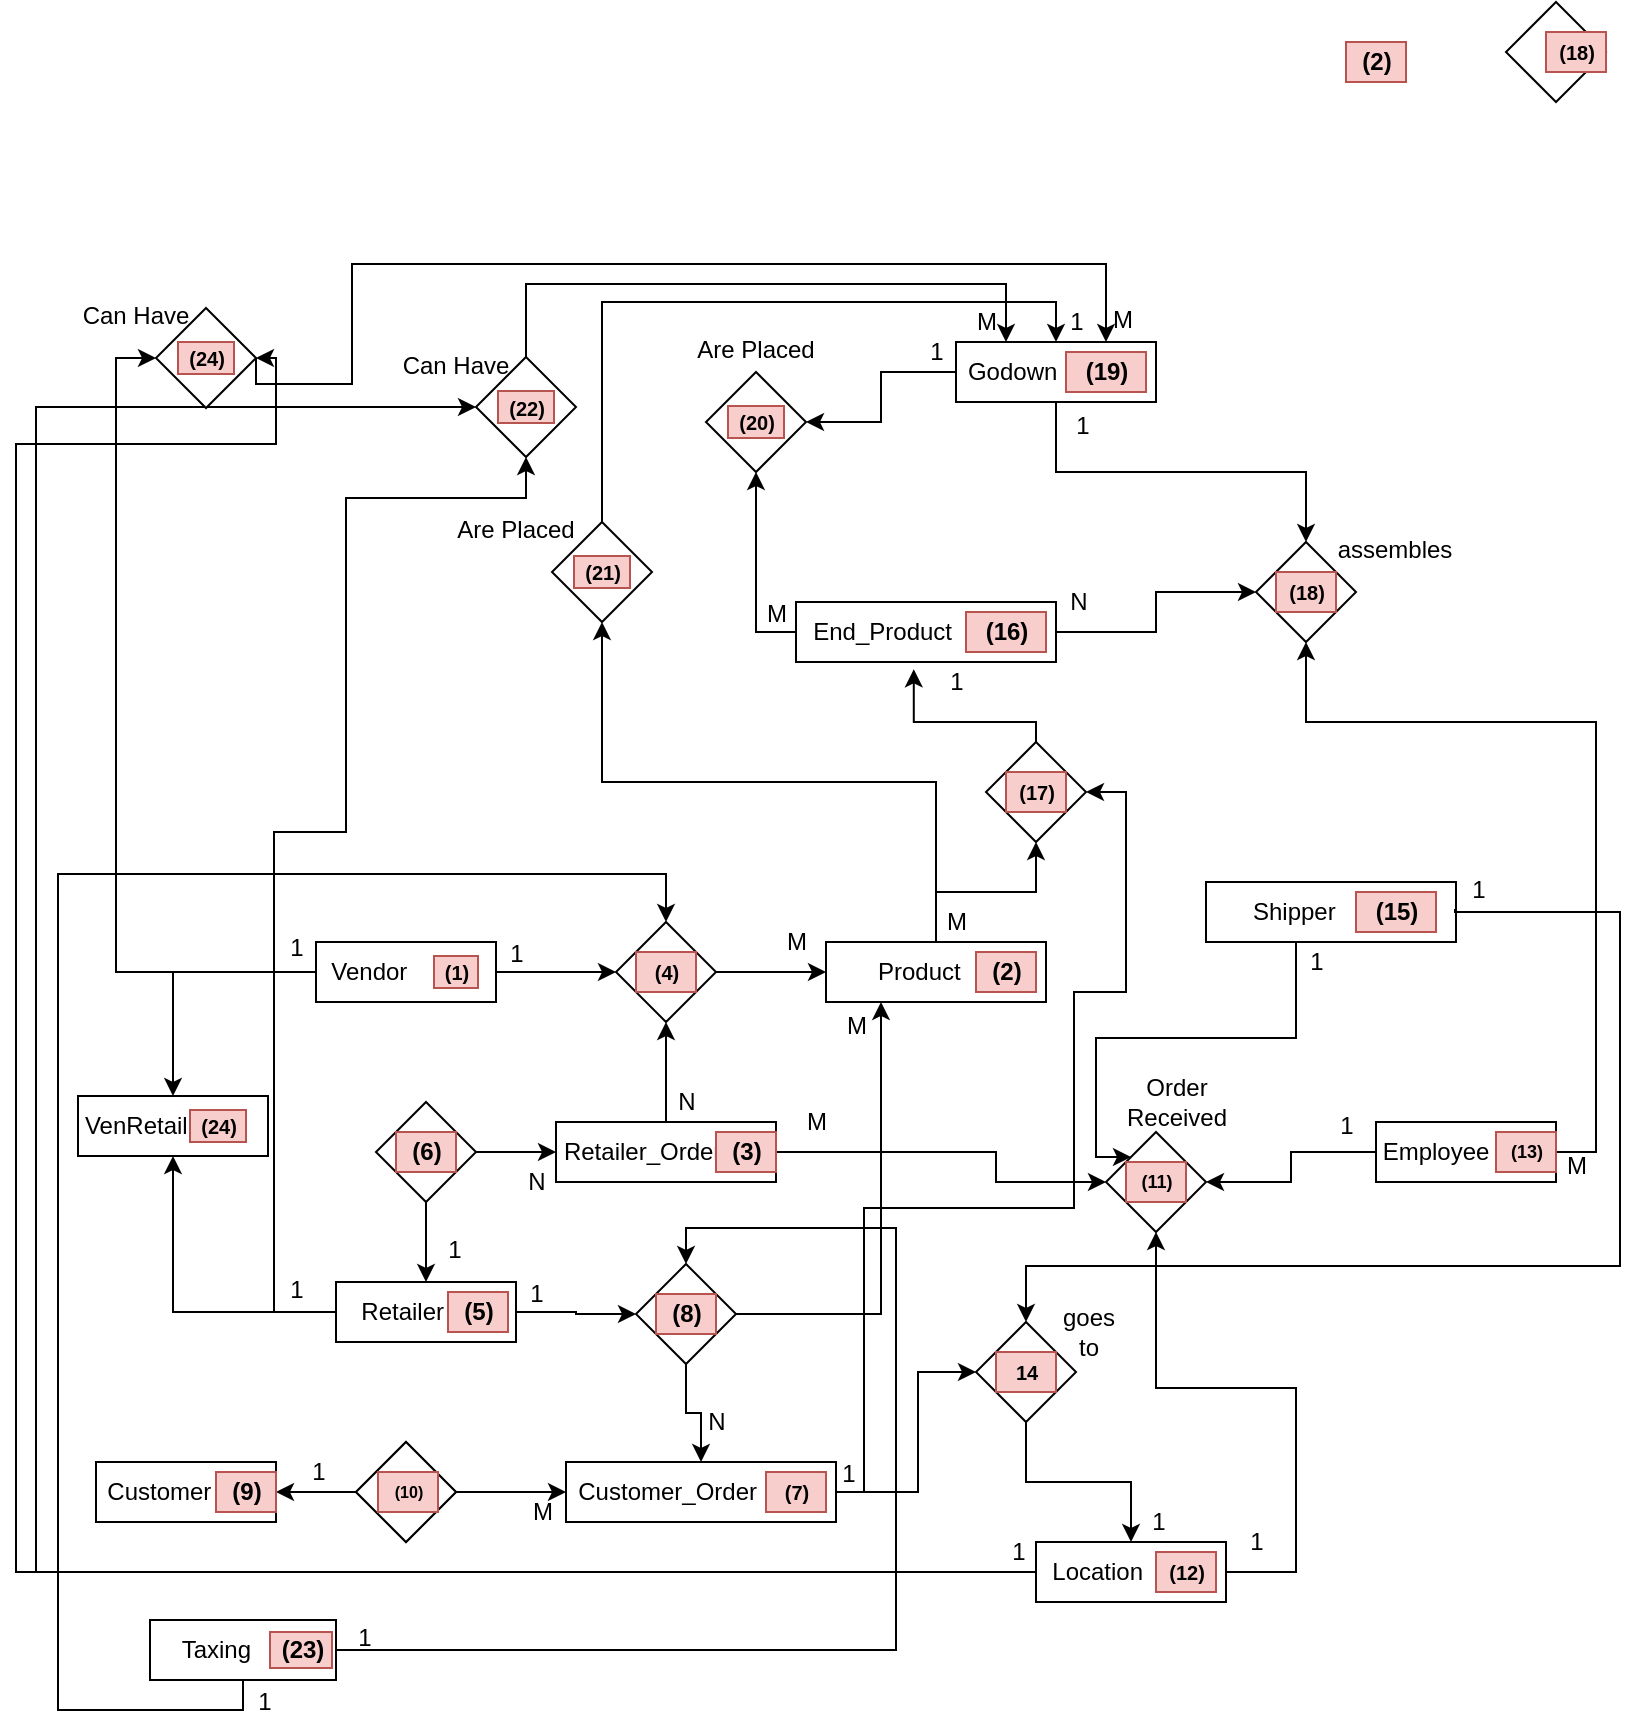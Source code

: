 <mxfile version="13.9.9" type="device"><diagram id="hL8yHLro9Yw33QZ_iVor" name="Page-1"><mxGraphModel dx="1583" dy="1829" grid="0" gridSize="10" guides="1" tooltips="1" connect="1" arrows="1" fold="1" page="1" pageScale="1" pageWidth="850" pageHeight="1100" math="0" shadow="0"><root><mxCell id="0"/><mxCell id="1" parent="0"/><mxCell id="rryv7ENOLKfnnyLYls4F-23" style="edgeStyle=orthogonalEdgeStyle;rounded=0;orthogonalLoop=1;jettySize=auto;html=1;entryX=0;entryY=0.5;entryDx=0;entryDy=0;" parent="1" source="rryv7ENOLKfnnyLYls4F-95" target="rryv7ENOLKfnnyLYls4F-101" edge="1"><mxGeometry relative="1" as="geometry"/></mxCell><mxCell id="rryv7ENOLKfnnyLYls4F-24" style="edgeStyle=orthogonalEdgeStyle;rounded=0;orthogonalLoop=1;jettySize=auto;html=1;entryX=0.5;entryY=1;entryDx=0;entryDy=0;" parent="1" source="rryv7ENOLKfnnyLYls4F-110" target="rryv7ENOLKfnnyLYls4F-118" edge="1"><mxGeometry relative="1" as="geometry"><Array as="points"><mxPoint x="650" y="245"/><mxPoint x="650" y="153"/><mxPoint x="580" y="153"/></Array></mxGeometry></mxCell><mxCell id="rryv7ENOLKfnnyLYls4F-26" style="edgeStyle=orthogonalEdgeStyle;rounded=0;orthogonalLoop=1;jettySize=auto;html=1;entryX=0.25;entryY=1;entryDx=0;entryDy=0;" parent="1" source="rryv7ENOLKfnnyLYls4F-101" target="rryv7ENOLKfnnyLYls4F-86" edge="1"><mxGeometry relative="1" as="geometry"><mxPoint x="425" y="115" as="targetPoint"/></mxGeometry></mxCell><mxCell id="rryv7ENOLKfnnyLYls4F-27" style="edgeStyle=orthogonalEdgeStyle;rounded=0;orthogonalLoop=1;jettySize=auto;html=1;" parent="1" source="rryv7ENOLKfnnyLYls4F-101" target="rryv7ENOLKfnnyLYls4F-98" edge="1"><mxGeometry relative="1" as="geometry"/></mxCell><mxCell id="rryv7ENOLKfnnyLYls4F-28" value="1" style="text;html=1;align=center;verticalAlign=middle;resizable=0;points=[];autosize=1;" parent="1" vertex="1"><mxGeometry x="260" y="96" width="20" height="20" as="geometry"/></mxCell><mxCell id="rryv7ENOLKfnnyLYls4F-29" value="M" style="text;html=1;align=center;verticalAlign=middle;resizable=0;points=[];autosize=1;" parent="1" vertex="1"><mxGeometry x="415" y="-38" width="30" height="20" as="geometry"/></mxCell><mxCell id="rryv7ENOLKfnnyLYls4F-30" value="N" style="text;html=1;align=center;verticalAlign=middle;resizable=0;points=[];autosize=1;" parent="1" vertex="1"><mxGeometry x="350" y="160" width="20" height="20" as="geometry"/></mxCell><mxCell id="rryv7ENOLKfnnyLYls4F-31" value="1" style="text;html=1;align=center;verticalAlign=middle;resizable=0;points=[];autosize=1;" parent="1" vertex="1"><mxGeometry x="152" y="186" width="17" height="18" as="geometry"/></mxCell><mxCell id="rryv7ENOLKfnnyLYls4F-33" style="edgeStyle=orthogonalEdgeStyle;rounded=0;orthogonalLoop=1;jettySize=auto;html=1;entryX=0.5;entryY=0;entryDx=0;entryDy=0;" parent="1" source="rryv7ENOLKfnnyLYls4F-113" target="rryv7ENOLKfnnyLYls4F-110" edge="1"><mxGeometry relative="1" as="geometry"/></mxCell><mxCell id="rryv7ENOLKfnnyLYls4F-34" value="1" style="text;html=1;align=center;verticalAlign=middle;resizable=0;points=[];autosize=1;" parent="1" vertex="1"><mxGeometry x="572" y="211" width="17" height="18" as="geometry"/></mxCell><mxCell id="rryv7ENOLKfnnyLYls4F-35" style="edgeStyle=orthogonalEdgeStyle;rounded=0;orthogonalLoop=1;jettySize=auto;html=1;entryX=1;entryY=0.5;entryDx=0;entryDy=0;" parent="1" source="rryv7ENOLKfnnyLYls4F-83" target="rryv7ENOLKfnnyLYls4F-118" edge="1"><mxGeometry relative="1" as="geometry"/></mxCell><mxCell id="rryv7ENOLKfnnyLYls4F-36" style="edgeStyle=orthogonalEdgeStyle;rounded=0;orthogonalLoop=1;jettySize=auto;html=1;" parent="1" source="rryv7ENOLKfnnyLYls4F-83" target="rryv7ENOLKfnnyLYls4F-71" edge="1"><mxGeometry relative="1" as="geometry"><Array as="points"><mxPoint x="800" y="35"/><mxPoint x="800" y="-180"/><mxPoint x="655" y="-180"/></Array></mxGeometry></mxCell><mxCell id="rryv7ENOLKfnnyLYls4F-37" style="edgeStyle=orthogonalEdgeStyle;rounded=0;orthogonalLoop=1;jettySize=auto;html=1;entryX=0;entryY=0.5;entryDx=0;entryDy=0;" parent="1" source="rryv7ENOLKfnnyLYls4F-38" target="rryv7ENOLKfnnyLYls4F-98" edge="1"><mxGeometry relative="1" as="geometry"/></mxCell><mxCell id="rryv7ENOLKfnnyLYls4F-38" value="" style="rhombus;whiteSpace=wrap;html=1;" parent="1" vertex="1"><mxGeometry x="180" y="180" width="50" height="50" as="geometry"/></mxCell><mxCell id="rryv7ENOLKfnnyLYls4F-39" value="M" style="text;html=1;align=center;verticalAlign=middle;resizable=0;points=[];autosize=1;" parent="1" vertex="1"><mxGeometry x="258" y="205" width="30" height="20" as="geometry"/></mxCell><mxCell id="rryv7ENOLKfnnyLYls4F-40" style="edgeStyle=orthogonalEdgeStyle;rounded=0;orthogonalLoop=1;jettySize=auto;html=1;entryX=0;entryY=0.5;entryDx=0;entryDy=0;" parent="1" source="rryv7ENOLKfnnyLYls4F-157" target="rryv7ENOLKfnnyLYls4F-89" edge="1"><mxGeometry relative="1" as="geometry"/></mxCell><mxCell id="rryv7ENOLKfnnyLYls4F-41" style="edgeStyle=orthogonalEdgeStyle;rounded=0;orthogonalLoop=1;jettySize=auto;html=1;entryX=0.5;entryY=1;entryDx=0;entryDy=0;" parent="1" source="rryv7ENOLKfnnyLYls4F-86" target="rryv7ENOLKfnnyLYls4F-77" edge="1"><mxGeometry relative="1" as="geometry"/></mxCell><mxCell id="rryv7ENOLKfnnyLYls4F-42" style="edgeStyle=orthogonalEdgeStyle;rounded=0;orthogonalLoop=1;jettySize=auto;html=1;entryX=0;entryY=0.5;entryDx=0;entryDy=0;" parent="1" source="rryv7ENOLKfnnyLYls4F-89" target="rryv7ENOLKfnnyLYls4F-86" edge="1"><mxGeometry relative="1" as="geometry"/></mxCell><mxCell id="rryv7ENOLKfnnyLYls4F-43" value="1" style="text;html=1;align=center;verticalAlign=middle;resizable=0;points=[];autosize=1;" parent="1" vertex="1"><mxGeometry x="250" y="-74" width="20" height="20" as="geometry"/></mxCell><mxCell id="rryv7ENOLKfnnyLYls4F-44" value="M" style="text;html=1;align=center;verticalAlign=middle;resizable=0;points=[];autosize=1;" parent="1" vertex="1"><mxGeometry x="385" y="-80" width="30" height="20" as="geometry"/></mxCell><mxCell id="rryv7ENOLKfnnyLYls4F-45" value="N" style="text;html=1;align=center;verticalAlign=middle;resizable=0;points=[];autosize=1;" parent="1" vertex="1"><mxGeometry x="335" width="20" height="20" as="geometry"/></mxCell><mxCell id="rryv7ENOLKfnnyLYls4F-46" style="edgeStyle=orthogonalEdgeStyle;rounded=0;orthogonalLoop=1;jettySize=auto;html=1;entryX=0.5;entryY=1;entryDx=0;entryDy=0;" parent="1" source="rryv7ENOLKfnnyLYls4F-92" target="rryv7ENOLKfnnyLYls4F-89" edge="1"><mxGeometry relative="1" as="geometry"/></mxCell><mxCell id="rryv7ENOLKfnnyLYls4F-47" style="edgeStyle=orthogonalEdgeStyle;rounded=0;orthogonalLoop=1;jettySize=auto;html=1;entryX=0;entryY=0.5;entryDx=0;entryDy=0;" parent="1" source="rryv7ENOLKfnnyLYls4F-92" target="rryv7ENOLKfnnyLYls4F-118" edge="1"><mxGeometry relative="1" as="geometry"><Array as="points"><mxPoint x="500" y="35"/><mxPoint x="500" y="50"/></Array></mxGeometry></mxCell><mxCell id="rryv7ENOLKfnnyLYls4F-48" style="edgeStyle=orthogonalEdgeStyle;rounded=0;orthogonalLoop=1;jettySize=auto;html=1;entryX=1;entryY=0.5;entryDx=0;entryDy=0;" parent="1" source="rryv7ENOLKfnnyLYls4F-107" target="rryv7ENOLKfnnyLYls4F-104" edge="1"><mxGeometry relative="1" as="geometry"/></mxCell><mxCell id="rryv7ENOLKfnnyLYls4F-49" style="edgeStyle=orthogonalEdgeStyle;rounded=0;orthogonalLoop=1;jettySize=auto;html=1;entryX=0;entryY=0.5;entryDx=0;entryDy=0;" parent="1" source="rryv7ENOLKfnnyLYls4F-51" target="rryv7ENOLKfnnyLYls4F-92" edge="1"><mxGeometry relative="1" as="geometry"/></mxCell><mxCell id="rryv7ENOLKfnnyLYls4F-50" style="edgeStyle=orthogonalEdgeStyle;rounded=0;orthogonalLoop=1;jettySize=auto;html=1;entryX=0.5;entryY=0;entryDx=0;entryDy=0;" parent="1" source="rryv7ENOLKfnnyLYls4F-51" target="rryv7ENOLKfnnyLYls4F-95" edge="1"><mxGeometry relative="1" as="geometry"/></mxCell><mxCell id="rryv7ENOLKfnnyLYls4F-51" value="" style="rhombus;whiteSpace=wrap;html=1;" parent="1" vertex="1"><mxGeometry x="190" y="10" width="50" height="50" as="geometry"/></mxCell><mxCell id="rryv7ENOLKfnnyLYls4F-52" value="1" style="text;html=1;align=center;verticalAlign=middle;resizable=0;points=[];autosize=1;" parent="1" vertex="1"><mxGeometry x="220" y="75" width="17" height="18" as="geometry"/></mxCell><mxCell id="rryv7ENOLKfnnyLYls4F-53" value="N" style="text;html=1;align=center;verticalAlign=middle;resizable=0;points=[];autosize=1;" parent="1" vertex="1"><mxGeometry x="260" y="40" width="20" height="20" as="geometry"/></mxCell><mxCell id="rryv7ENOLKfnnyLYls4F-55" value="1" style="text;html=1;align=center;verticalAlign=middle;resizable=0;points=[];autosize=1;" parent="1" vertex="1"><mxGeometry x="665" y="12" width="20" height="20" as="geometry"/></mxCell><mxCell id="rryv7ENOLKfnnyLYls4F-56" value="M" style="text;html=1;align=center;verticalAlign=middle;resizable=0;points=[];autosize=1;" parent="1" vertex="1"><mxGeometry x="395" y="10" width="30" height="20" as="geometry"/></mxCell><mxCell id="rryv7ENOLKfnnyLYls4F-57" value="1" style="text;html=1;align=center;verticalAlign=middle;resizable=0;points=[];autosize=1;" parent="1" vertex="1"><mxGeometry x="620" y="220" width="20" height="20" as="geometry"/></mxCell><mxCell id="rryv7ENOLKfnnyLYls4F-58" style="edgeStyle=orthogonalEdgeStyle;rounded=0;orthogonalLoop=1;jettySize=auto;html=1;entryX=0;entryY=0;entryDx=0;entryDy=0;" parent="1" source="rryv7ENOLKfnnyLYls4F-80" target="rryv7ENOLKfnnyLYls4F-118" edge="1"><mxGeometry relative="1" as="geometry"><mxPoint x="540" y="-10" as="targetPoint"/><Array as="points"><mxPoint x="650" y="-22"/><mxPoint x="550" y="-22"/><mxPoint x="550" y="38"/></Array></mxGeometry></mxCell><mxCell id="rryv7ENOLKfnnyLYls4F-59" value="1" style="text;html=1;align=center;verticalAlign=middle;resizable=0;points=[];autosize=1;" parent="1" vertex="1"><mxGeometry x="650" y="-70" width="20" height="20" as="geometry"/></mxCell><mxCell id="rryv7ENOLKfnnyLYls4F-60" value="(6)" style="text;html=1;align=center;verticalAlign=middle;resizable=0;points=[];autosize=1;fontStyle=1;fillColor=#f8cecc;strokeColor=#b85450;" parent="1" vertex="1"><mxGeometry x="200" y="25" width="30" height="20" as="geometry"/></mxCell><mxCell id="rryv7ENOLKfnnyLYls4F-61" style="edgeStyle=orthogonalEdgeStyle;rounded=0;orthogonalLoop=1;jettySize=auto;html=1;entryX=0;entryY=0.5;entryDx=0;entryDy=0;" parent="1" source="rryv7ENOLKfnnyLYls4F-74" target="rryv7ENOLKfnnyLYls4F-71" edge="1"><mxGeometry relative="1" as="geometry"/></mxCell><mxCell id="rryv7ENOLKfnnyLYls4F-62" value="N" style="text;html=1;align=center;verticalAlign=middle;resizable=0;points=[];autosize=1;" parent="1" vertex="1"><mxGeometry x="531" y="-249" width="19" height="18" as="geometry"/></mxCell><mxCell id="rryv7ENOLKfnnyLYls4F-63" value="M" style="text;html=1;align=center;verticalAlign=middle;resizable=0;points=[];autosize=1;" parent="1" vertex="1"><mxGeometry x="775" y="32" width="30" height="20" as="geometry"/></mxCell><mxCell id="rryv7ENOLKfnnyLYls4F-64" value="M" style="text;html=1;align=center;verticalAlign=middle;resizable=0;points=[];autosize=1;" parent="1" vertex="1"><mxGeometry x="465" y="-90" width="30" height="20" as="geometry"/></mxCell><mxCell id="rryv7ENOLKfnnyLYls4F-65" style="edgeStyle=orthogonalEdgeStyle;rounded=0;orthogonalLoop=1;jettySize=auto;html=1;entryX=0.453;entryY=1.122;entryDx=0;entryDy=0;entryPerimeter=0;" parent="1" source="rryv7ENOLKfnnyLYls4F-77" target="rryv7ENOLKfnnyLYls4F-74" edge="1"><mxGeometry relative="1" as="geometry"><Array as="points"><mxPoint x="520" y="-180"/><mxPoint x="459" y="-180"/></Array></mxGeometry></mxCell><mxCell id="rryv7ENOLKfnnyLYls4F-66" value="1" style="text;html=1;align=center;verticalAlign=middle;resizable=0;points=[];autosize=1;" parent="1" vertex="1"><mxGeometry x="470" y="-210" width="20" height="20" as="geometry"/></mxCell><mxCell id="rryv7ENOLKfnnyLYls4F-67" value="" style="group" parent="1" vertex="1" connectable="0"><mxGeometry x="480" y="-370" width="100" height="30" as="geometry"/></mxCell><mxCell id="rryv7ENOLKfnnyLYls4F-68" value="Godown&amp;nbsp; &amp;nbsp; &amp;nbsp; &amp;nbsp; &amp;nbsp; &amp;nbsp; &amp;nbsp;" style="rounded=0;whiteSpace=wrap;html=1;" parent="rryv7ENOLKfnnyLYls4F-67" vertex="1"><mxGeometry width="100" height="30" as="geometry"/></mxCell><mxCell id="rryv7ENOLKfnnyLYls4F-69" value="(19)" style="text;html=1;align=center;verticalAlign=middle;resizable=0;points=[];autosize=1;fontStyle=1;fillColor=#f8cecc;strokeColor=#b85450;" parent="rryv7ENOLKfnnyLYls4F-67" vertex="1"><mxGeometry x="55" y="5" width="40" height="20" as="geometry"/></mxCell><mxCell id="rryv7ENOLKfnnyLYls4F-70" value="" style="group" parent="1" vertex="1" connectable="0"><mxGeometry x="630" y="-270" width="50" height="50" as="geometry"/></mxCell><mxCell id="rryv7ENOLKfnnyLYls4F-71" value="" style="rhombus;whiteSpace=wrap;html=1;" parent="rryv7ENOLKfnnyLYls4F-70" vertex="1"><mxGeometry width="50" height="50" as="geometry"/></mxCell><mxCell id="rryv7ENOLKfnnyLYls4F-72" value="(18)" style="text;html=1;align=center;verticalAlign=middle;resizable=0;points=[];autosize=1;fontStyle=1;fillColor=#f8cecc;strokeColor=#b85450;fontSize=10;" parent="rryv7ENOLKfnnyLYls4F-70" vertex="1"><mxGeometry x="10" y="15" width="30" height="20" as="geometry"/></mxCell><mxCell id="rryv7ENOLKfnnyLYls4F-73" value="" style="group" parent="1" vertex="1" connectable="0"><mxGeometry x="400" y="-240" width="130" height="30" as="geometry"/></mxCell><mxCell id="rryv7ENOLKfnnyLYls4F-74" value="End_Product&amp;nbsp; &amp;nbsp; &amp;nbsp; &amp;nbsp; &amp;nbsp; &amp;nbsp; &amp;nbsp;" style="rounded=0;whiteSpace=wrap;html=1;" parent="rryv7ENOLKfnnyLYls4F-73" vertex="1"><mxGeometry width="130" height="30" as="geometry"/></mxCell><mxCell id="rryv7ENOLKfnnyLYls4F-75" value="(16)" style="text;html=1;align=center;verticalAlign=middle;resizable=0;points=[];autosize=1;fontStyle=1;fillColor=#f8cecc;strokeColor=#b85450;" parent="rryv7ENOLKfnnyLYls4F-73" vertex="1"><mxGeometry x="85" y="5" width="40" height="20" as="geometry"/></mxCell><mxCell id="rryv7ENOLKfnnyLYls4F-76" value="" style="group" parent="1" vertex="1" connectable="0"><mxGeometry x="495" y="-170" width="50" height="50" as="geometry"/></mxCell><mxCell id="rryv7ENOLKfnnyLYls4F-77" value="" style="rhombus;whiteSpace=wrap;html=1;" parent="rryv7ENOLKfnnyLYls4F-76" vertex="1"><mxGeometry width="50" height="50" as="geometry"/></mxCell><mxCell id="rryv7ENOLKfnnyLYls4F-78" value="(17)" style="text;html=1;align=center;verticalAlign=middle;resizable=0;points=[];autosize=1;fontStyle=1;fillColor=#f8cecc;strokeColor=#b85450;fontSize=10;" parent="rryv7ENOLKfnnyLYls4F-76" vertex="1"><mxGeometry x="10" y="15" width="30" height="20" as="geometry"/></mxCell><mxCell id="rryv7ENOLKfnnyLYls4F-79" value="" style="group" parent="1" vertex="1" connectable="0"><mxGeometry x="605" y="-100" width="125" height="30" as="geometry"/></mxCell><mxCell id="rryv7ENOLKfnnyLYls4F-80" value="Shipper&amp;nbsp; &amp;nbsp; &amp;nbsp; &amp;nbsp; &amp;nbsp; &amp;nbsp;" style="rounded=0;whiteSpace=wrap;html=1;" parent="rryv7ENOLKfnnyLYls4F-79" vertex="1"><mxGeometry width="125" height="30" as="geometry"/></mxCell><mxCell id="rryv7ENOLKfnnyLYls4F-81" value="(15)" style="text;html=1;align=center;verticalAlign=middle;resizable=0;points=[];autosize=1;fontStyle=1;fillColor=#f8cecc;strokeColor=#b85450;" parent="rryv7ENOLKfnnyLYls4F-79" vertex="1"><mxGeometry x="75" y="5" width="40" height="20" as="geometry"/></mxCell><mxCell id="rryv7ENOLKfnnyLYls4F-82" value="" style="group" parent="1" vertex="1" connectable="0"><mxGeometry x="690" y="20" width="90" height="30" as="geometry"/></mxCell><mxCell id="rryv7ENOLKfnnyLYls4F-83" value="Employee&amp;nbsp; &amp;nbsp; &amp;nbsp; &amp;nbsp; &amp;nbsp;" style="rounded=0;whiteSpace=wrap;html=1;" parent="rryv7ENOLKfnnyLYls4F-82" vertex="1"><mxGeometry width="90" height="30" as="geometry"/></mxCell><mxCell id="rryv7ENOLKfnnyLYls4F-84" value="(13)" style="text;html=1;align=center;verticalAlign=middle;resizable=0;points=[];autosize=1;fontStyle=1;fillColor=#f8cecc;strokeColor=#b85450;fontSize=9;" parent="rryv7ENOLKfnnyLYls4F-82" vertex="1"><mxGeometry x="60" y="5" width="30" height="20" as="geometry"/></mxCell><mxCell id="rryv7ENOLKfnnyLYls4F-85" value="" style="group" parent="1" vertex="1" connectable="0"><mxGeometry x="415" y="-70" width="110" height="30" as="geometry"/></mxCell><mxCell id="rryv7ENOLKfnnyLYls4F-86" value="Product&amp;nbsp; &amp;nbsp; &amp;nbsp;" style="rounded=0;whiteSpace=wrap;html=1;" parent="rryv7ENOLKfnnyLYls4F-85" vertex="1"><mxGeometry width="110" height="30" as="geometry"/></mxCell><mxCell id="rryv7ENOLKfnnyLYls4F-87" value="(2)" style="text;html=1;align=center;verticalAlign=middle;resizable=0;points=[];autosize=1;fontStyle=1;fillColor=#f8cecc;strokeColor=#b85450;" parent="rryv7ENOLKfnnyLYls4F-85" vertex="1"><mxGeometry x="75" y="5" width="30" height="20" as="geometry"/></mxCell><mxCell id="rryv7ENOLKfnnyLYls4F-88" value="" style="group" parent="1" vertex="1" connectable="0"><mxGeometry x="310" y="-80" width="50" height="50" as="geometry"/></mxCell><mxCell id="rryv7ENOLKfnnyLYls4F-89" value="" style="rhombus;whiteSpace=wrap;html=1;" parent="rryv7ENOLKfnnyLYls4F-88" vertex="1"><mxGeometry width="50" height="50" as="geometry"/></mxCell><mxCell id="rryv7ENOLKfnnyLYls4F-90" value="(4)" style="text;html=1;align=center;verticalAlign=middle;resizable=0;points=[];autosize=1;fontStyle=1;fillColor=#f8cecc;strokeColor=#b85450;fontSize=10;spacing=2;strokeWidth=1;labelBackgroundColor=none;" parent="rryv7ENOLKfnnyLYls4F-88" vertex="1"><mxGeometry x="10" y="15" width="30" height="20" as="geometry"/></mxCell><mxCell id="rryv7ENOLKfnnyLYls4F-91" value="" style="group" parent="1" vertex="1" connectable="0"><mxGeometry x="280" y="20" width="110" height="30" as="geometry"/></mxCell><mxCell id="rryv7ENOLKfnnyLYls4F-92" value="Retailer_Order&amp;nbsp; &amp;nbsp; &amp;nbsp; &amp;nbsp;" style="rounded=0;whiteSpace=wrap;html=1;" parent="rryv7ENOLKfnnyLYls4F-91" vertex="1"><mxGeometry width="110" height="30" as="geometry"/></mxCell><mxCell id="rryv7ENOLKfnnyLYls4F-93" value="(3)" style="text;html=1;align=center;verticalAlign=middle;resizable=0;points=[];autosize=1;fontStyle=1;fillColor=#f8cecc;strokeColor=#b85450;" parent="rryv7ENOLKfnnyLYls4F-91" vertex="1"><mxGeometry x="80" y="5" width="30" height="20" as="geometry"/></mxCell><mxCell id="rryv7ENOLKfnnyLYls4F-94" value="" style="group" parent="1" vertex="1" connectable="0"><mxGeometry x="170" y="100" width="90" height="30" as="geometry"/></mxCell><mxCell id="rryv7ENOLKfnnyLYls4F-95" value="Retailer&amp;nbsp; &amp;nbsp; &amp;nbsp; &amp;nbsp;" style="rounded=0;whiteSpace=wrap;html=1;" parent="rryv7ENOLKfnnyLYls4F-94" vertex="1"><mxGeometry width="90" height="30" as="geometry"/></mxCell><mxCell id="rryv7ENOLKfnnyLYls4F-96" value="(5)" style="text;html=1;align=center;verticalAlign=middle;resizable=0;points=[];autosize=1;fontStyle=1;fillColor=#f8cecc;strokeColor=#b85450;" parent="rryv7ENOLKfnnyLYls4F-94" vertex="1"><mxGeometry x="56" y="5" width="30" height="20" as="geometry"/></mxCell><mxCell id="rryv7ENOLKfnnyLYls4F-97" value="" style="group" parent="1" vertex="1" connectable="0"><mxGeometry x="285" y="190" width="135" height="30" as="geometry"/></mxCell><mxCell id="rryv7ENOLKfnnyLYls4F-98" value="Customer_Order&amp;nbsp; &amp;nbsp; &amp;nbsp; &amp;nbsp; &amp;nbsp;&amp;nbsp;" style="rounded=0;whiteSpace=wrap;html=1;" parent="rryv7ENOLKfnnyLYls4F-97" vertex="1"><mxGeometry width="135" height="30" as="geometry"/></mxCell><mxCell id="rryv7ENOLKfnnyLYls4F-99" value="(7)" style="text;html=1;align=center;verticalAlign=middle;resizable=0;points=[];autosize=1;fontStyle=1;fillColor=#f8cecc;strokeColor=#b85450;fontSize=10;" parent="rryv7ENOLKfnnyLYls4F-97" vertex="1"><mxGeometry x="100" y="5" width="30" height="20" as="geometry"/></mxCell><mxCell id="rryv7ENOLKfnnyLYls4F-100" value="" style="group" parent="1" vertex="1" connectable="0"><mxGeometry x="320" y="91" width="50" height="50" as="geometry"/></mxCell><mxCell id="rryv7ENOLKfnnyLYls4F-101" value="" style="rhombus;whiteSpace=wrap;html=1;" parent="rryv7ENOLKfnnyLYls4F-100" vertex="1"><mxGeometry width="50" height="50" as="geometry"/></mxCell><mxCell id="rryv7ENOLKfnnyLYls4F-102" value="(8)" style="text;html=1;align=center;verticalAlign=middle;resizable=0;points=[];autosize=1;fontStyle=1;fillColor=#f8cecc;strokeColor=#b85450;" parent="rryv7ENOLKfnnyLYls4F-100" vertex="1"><mxGeometry x="10" y="15" width="30" height="20" as="geometry"/></mxCell><mxCell id="rryv7ENOLKfnnyLYls4F-103" value="" style="group" parent="1" vertex="1" connectable="0"><mxGeometry x="50" y="190" width="90" height="30" as="geometry"/></mxCell><mxCell id="rryv7ENOLKfnnyLYls4F-104" value="Customer&amp;nbsp; &amp;nbsp; &amp;nbsp; &amp;nbsp;&amp;nbsp;" style="rounded=0;whiteSpace=wrap;html=1;" parent="rryv7ENOLKfnnyLYls4F-103" vertex="1"><mxGeometry width="90" height="30" as="geometry"/></mxCell><mxCell id="rryv7ENOLKfnnyLYls4F-105" value="(9)" style="text;html=1;align=center;verticalAlign=middle;resizable=0;points=[];autosize=1;fontStyle=1;fillColor=#f8cecc;strokeColor=#b85450;" parent="rryv7ENOLKfnnyLYls4F-103" vertex="1"><mxGeometry x="60" y="5" width="30" height="20" as="geometry"/></mxCell><mxCell id="rryv7ENOLKfnnyLYls4F-106" value="" style="group" parent="1" vertex="1" connectable="0"><mxGeometry x="180" y="180" width="50" height="50" as="geometry"/></mxCell><mxCell id="rryv7ENOLKfnnyLYls4F-107" value="" style="rhombus;whiteSpace=wrap;html=1;" parent="rryv7ENOLKfnnyLYls4F-106" vertex="1"><mxGeometry width="50" height="50" as="geometry"/></mxCell><mxCell id="rryv7ENOLKfnnyLYls4F-108" value="&lt;font style=&quot;font-size: 8px;&quot;&gt;(10)&lt;/font&gt;" style="text;html=1;align=center;verticalAlign=middle;resizable=0;points=[];autosize=1;fontStyle=1;fillColor=#f8cecc;strokeColor=#b85450;fontSize=8;" parent="rryv7ENOLKfnnyLYls4F-106" vertex="1"><mxGeometry x="11" y="15" width="30" height="20" as="geometry"/></mxCell><mxCell id="rryv7ENOLKfnnyLYls4F-109" value="" style="group" parent="1" vertex="1" connectable="0"><mxGeometry x="520" y="230" width="95" height="30" as="geometry"/></mxCell><mxCell id="rryv7ENOLKfnnyLYls4F-110" value="Location&amp;nbsp; &amp;nbsp; &amp;nbsp; &amp;nbsp; &amp;nbsp;&amp;nbsp;" style="rounded=0;whiteSpace=wrap;html=1;" parent="rryv7ENOLKfnnyLYls4F-109" vertex="1"><mxGeometry width="95" height="30" as="geometry"/></mxCell><mxCell id="rryv7ENOLKfnnyLYls4F-111" value="(12)" style="text;html=1;align=center;verticalAlign=middle;resizable=0;points=[];autosize=1;fontStyle=1;fillColor=#f8cecc;strokeColor=#b85450;fontSize=10;" parent="rryv7ENOLKfnnyLYls4F-109" vertex="1"><mxGeometry x="60" y="5" width="30" height="20" as="geometry"/></mxCell><mxCell id="rryv7ENOLKfnnyLYls4F-112" value="" style="group" parent="1" vertex="1" connectable="0"><mxGeometry x="490" y="110" width="80" height="60" as="geometry"/></mxCell><mxCell id="rryv7ENOLKfnnyLYls4F-113" value="" style="rhombus;whiteSpace=wrap;html=1;" parent="rryv7ENOLKfnnyLYls4F-112" vertex="1"><mxGeometry y="10" width="50" height="50" as="geometry"/></mxCell><mxCell id="rryv7ENOLKfnnyLYls4F-114" value="goes&lt;br&gt;to" style="text;html=1;align=center;verticalAlign=middle;resizable=0;points=[];autosize=1;" parent="rryv7ENOLKfnnyLYls4F-112" vertex="1"><mxGeometry x="38" y="-1" width="36" height="32" as="geometry"/></mxCell><mxCell id="rryv7ENOLKfnnyLYls4F-115" value="14" style="text;html=1;align=center;verticalAlign=middle;resizable=0;points=[];autosize=1;fontStyle=1;fillColor=#f8cecc;strokeColor=#b85450;fontSize=10;" parent="rryv7ENOLKfnnyLYls4F-112" vertex="1"><mxGeometry x="10" y="25" width="30" height="20" as="geometry"/></mxCell><mxCell id="rryv7ENOLKfnnyLYls4F-116" value="" style="group" parent="1" vertex="1" connectable="0"><mxGeometry x="555" y="-5" width="70" height="80" as="geometry"/></mxCell><mxCell id="rryv7ENOLKfnnyLYls4F-117" value="Order&lt;br&gt;Received" style="text;html=1;align=center;verticalAlign=middle;resizable=0;points=[];autosize=1;" parent="rryv7ENOLKfnnyLYls4F-116" vertex="1"><mxGeometry width="70" height="30" as="geometry"/></mxCell><mxCell id="rryv7ENOLKfnnyLYls4F-118" value="" style="rhombus;whiteSpace=wrap;html=1;" parent="rryv7ENOLKfnnyLYls4F-116" vertex="1"><mxGeometry y="30" width="50" height="50" as="geometry"/></mxCell><mxCell id="rryv7ENOLKfnnyLYls4F-119" value="(11)" style="text;html=1;align=center;verticalAlign=middle;resizable=0;points=[];autosize=1;fontStyle=1;fillColor=#f8cecc;strokeColor=#b85450;fontSize=9;direction=south;" parent="rryv7ENOLKfnnyLYls4F-116" vertex="1"><mxGeometry x="10" y="45" width="30" height="20" as="geometry"/></mxCell><mxCell id="rryv7ENOLKfnnyLYls4F-121" value="" style="rhombus;whiteSpace=wrap;html=1;" parent="1" vertex="1"><mxGeometry x="755" y="-540" width="50" height="50" as="geometry"/></mxCell><mxCell id="rryv7ENOLKfnnyLYls4F-122" value="(18)" style="text;html=1;align=center;verticalAlign=middle;resizable=0;points=[];autosize=1;fontStyle=1;fillColor=#f8cecc;strokeColor=#b85450;fontSize=10;" parent="1" vertex="1"><mxGeometry x="775" y="-525" width="30" height="20" as="geometry"/></mxCell><mxCell id="rryv7ENOLKfnnyLYls4F-125" style="edgeStyle=orthogonalEdgeStyle;rounded=0;orthogonalLoop=1;jettySize=auto;html=1;entryX=0.5;entryY=1;entryDx=0;entryDy=0;fontSize=10;" parent="1" source="rryv7ENOLKfnnyLYls4F-74" target="rryv7ENOLKfnnyLYls4F-148" edge="1"><mxGeometry relative="1" as="geometry"><Array as="points"><mxPoint x="380" y="-225"/></Array></mxGeometry></mxCell><mxCell id="rryv7ENOLKfnnyLYls4F-126" style="edgeStyle=orthogonalEdgeStyle;rounded=0;orthogonalLoop=1;jettySize=auto;html=1;entryX=1;entryY=0.5;entryDx=0;entryDy=0;fontSize=10;" parent="1" source="rryv7ENOLKfnnyLYls4F-68" target="rryv7ENOLKfnnyLYls4F-148" edge="1"><mxGeometry relative="1" as="geometry"/></mxCell><mxCell id="rryv7ENOLKfnnyLYls4F-127" value="M" style="text;html=1;align=center;verticalAlign=middle;resizable=0;points=[];autosize=1;fontSize=12;fontStyle=0" parent="1" vertex="1"><mxGeometry x="375" y="-244" width="30" height="20" as="geometry"/></mxCell><mxCell id="rryv7ENOLKfnnyLYls4F-128" style="edgeStyle=orthogonalEdgeStyle;rounded=0;orthogonalLoop=1;jettySize=auto;html=1;entryX=0.5;entryY=0;entryDx=0;entryDy=0;fontSize=12;" parent="1" source="rryv7ENOLKfnnyLYls4F-145" target="rryv7ENOLKfnnyLYls4F-68" edge="1"><mxGeometry relative="1" as="geometry"><Array as="points"><mxPoint x="303" y="-390"/><mxPoint x="530" y="-390"/></Array></mxGeometry></mxCell><mxCell id="rryv7ENOLKfnnyLYls4F-129" style="edgeStyle=orthogonalEdgeStyle;rounded=0;orthogonalLoop=1;jettySize=auto;html=1;entryX=0.5;entryY=1;entryDx=0;entryDy=0;fontSize=12;" parent="1" source="rryv7ENOLKfnnyLYls4F-86" target="rryv7ENOLKfnnyLYls4F-145" edge="1"><mxGeometry relative="1" as="geometry"><Array as="points"><mxPoint x="470" y="-150"/><mxPoint x="303" y="-150"/></Array></mxGeometry></mxCell><mxCell id="rryv7ENOLKfnnyLYls4F-130" value="1" style="text;html=1;align=center;verticalAlign=middle;resizable=0;points=[];autosize=1;fontSize=12;fontStyle=0" parent="1" vertex="1"><mxGeometry x="530" y="-390" width="20" height="20" as="geometry"/></mxCell><mxCell id="rryv7ENOLKfnnyLYls4F-131" value="1" style="text;html=1;align=center;verticalAlign=middle;resizable=0;points=[];autosize=1;fontSize=12;fontStyle=0" parent="1" vertex="1"><mxGeometry x="460" y="-375" width="20" height="20" as="geometry"/></mxCell><mxCell id="rryv7ENOLKfnnyLYls4F-132" style="edgeStyle=orthogonalEdgeStyle;rounded=0;orthogonalLoop=1;jettySize=auto;html=1;entryX=0.25;entryY=0;entryDx=0;entryDy=0;fontSize=12;" parent="1" source="rryv7ENOLKfnnyLYls4F-140" target="rryv7ENOLKfnnyLYls4F-68" edge="1"><mxGeometry relative="1" as="geometry"><Array as="points"><mxPoint x="265" y="-399"/><mxPoint x="505" y="-399"/></Array></mxGeometry></mxCell><mxCell id="rryv7ENOLKfnnyLYls4F-133" style="edgeStyle=orthogonalEdgeStyle;rounded=0;orthogonalLoop=1;jettySize=auto;html=1;entryX=0;entryY=0.5;entryDx=0;entryDy=0;fontSize=12;" parent="1" source="rryv7ENOLKfnnyLYls4F-110" target="rryv7ENOLKfnnyLYls4F-140" edge="1"><mxGeometry relative="1" as="geometry"><Array as="points"><mxPoint x="20" y="245"/><mxPoint x="20" y="-337"/></Array></mxGeometry></mxCell><mxCell id="rryv7ENOLKfnnyLYls4F-134" style="edgeStyle=orthogonalEdgeStyle;rounded=0;orthogonalLoop=1;jettySize=auto;html=1;entryX=0.5;entryY=1;entryDx=0;entryDy=0;fontSize=12;" parent="1" source="rryv7ENOLKfnnyLYls4F-95" target="rryv7ENOLKfnnyLYls4F-140" edge="1"><mxGeometry relative="1" as="geometry"><Array as="points"><mxPoint x="139" y="115"/><mxPoint x="139" y="-125"/><mxPoint x="175" y="-125"/><mxPoint x="175" y="-292"/><mxPoint x="265" y="-292"/></Array></mxGeometry></mxCell><mxCell id="rryv7ENOLKfnnyLYls4F-135" value="M" style="text;html=1;align=center;verticalAlign=middle;resizable=0;points=[];autosize=1;fontSize=12;fontStyle=0" parent="1" vertex="1"><mxGeometry x="480" y="-390" width="30" height="20" as="geometry"/></mxCell><mxCell id="rryv7ENOLKfnnyLYls4F-136" value="1" style="text;html=1;align=center;verticalAlign=middle;resizable=0;points=[];autosize=1;fontSize=12;fontStyle=0" parent="1" vertex="1"><mxGeometry x="502" y="226" width="17" height="18" as="geometry"/></mxCell><mxCell id="rryv7ENOLKfnnyLYls4F-137" value="1" style="text;html=1;align=center;verticalAlign=middle;resizable=0;points=[];autosize=1;fontSize=12;" parent="1" vertex="1"><mxGeometry x="140" y="94" width="20" height="20" as="geometry"/></mxCell><mxCell id="rryv7ENOLKfnnyLYls4F-138" value="(2)" style="text;html=1;align=center;verticalAlign=middle;resizable=0;points=[];autosize=1;fontStyle=1;fillColor=#f8cecc;strokeColor=#b85450;" parent="1" vertex="1"><mxGeometry x="675" y="-520" width="30" height="20" as="geometry"/></mxCell><mxCell id="rryv7ENOLKfnnyLYls4F-139" value="" style="group" parent="1" vertex="1" connectable="0"><mxGeometry x="190" y="-372.5" width="100" height="60" as="geometry"/></mxCell><mxCell id="rryv7ENOLKfnnyLYls4F-140" value="" style="rhombus;whiteSpace=wrap;html=1;" parent="rryv7ENOLKfnnyLYls4F-139" vertex="1"><mxGeometry x="50" y="10" width="50" height="50" as="geometry"/></mxCell><mxCell id="rryv7ENOLKfnnyLYls4F-141" value="&lt;font face=&quot;helvetica&quot;&gt;&lt;span style=&quot;font-size: 12px&quot;&gt;Can Have&lt;/span&gt;&lt;/font&gt;" style="text;whiteSpace=wrap;html=1;fontSize=10;align=center;" parent="rryv7ENOLKfnnyLYls4F-139" vertex="1"><mxGeometry width="80" height="30" as="geometry"/></mxCell><mxCell id="rryv7ENOLKfnnyLYls4F-142" value="(22)" style="text;html=1;align=center;verticalAlign=middle;resizable=0;points=[];autosize=1;fontStyle=1;fillColor=#f8cecc;strokeColor=#b85450;fontSize=10;" parent="rryv7ENOLKfnnyLYls4F-139" vertex="1"><mxGeometry x="61" y="27" width="28" height="16" as="geometry"/></mxCell><mxCell id="rryv7ENOLKfnnyLYls4F-143" value="" style="group" parent="1" vertex="1" connectable="0"><mxGeometry x="220" y="-290" width="108" height="60" as="geometry"/></mxCell><mxCell id="rryv7ENOLKfnnyLYls4F-144" value="&lt;font face=&quot;helvetica&quot;&gt;&lt;span style=&quot;font-size: 12px&quot;&gt;Are Placed&lt;/span&gt;&lt;/font&gt;" style="text;whiteSpace=wrap;html=1;fontSize=10;align=center;" parent="rryv7ENOLKfnnyLYls4F-143" vertex="1"><mxGeometry width="80" height="30" as="geometry"/></mxCell><mxCell id="rryv7ENOLKfnnyLYls4F-145" value="" style="rhombus;whiteSpace=wrap;html=1;" parent="rryv7ENOLKfnnyLYls4F-143" vertex="1"><mxGeometry x="58" y="10" width="50" height="50" as="geometry"/></mxCell><mxCell id="rryv7ENOLKfnnyLYls4F-146" value="(21)" style="text;html=1;align=center;verticalAlign=middle;resizable=0;points=[];autosize=1;fontStyle=1;fillColor=#f8cecc;strokeColor=#b85450;fontSize=10;" parent="rryv7ENOLKfnnyLYls4F-143" vertex="1"><mxGeometry x="69" y="27" width="28" height="16" as="geometry"/></mxCell><mxCell id="rryv7ENOLKfnnyLYls4F-147" value="" style="group" parent="1" vertex="1" connectable="0"><mxGeometry x="340" y="-380" width="80" height="75" as="geometry"/></mxCell><mxCell id="rryv7ENOLKfnnyLYls4F-148" value="" style="rhombus;whiteSpace=wrap;html=1;" parent="rryv7ENOLKfnnyLYls4F-147" vertex="1"><mxGeometry x="15" y="25" width="50" height="50" as="geometry"/></mxCell><mxCell id="rryv7ENOLKfnnyLYls4F-149" value="&lt;font face=&quot;helvetica&quot;&gt;&lt;span style=&quot;font-size: 12px&quot;&gt;Are Placed&lt;/span&gt;&lt;/font&gt;" style="text;whiteSpace=wrap;html=1;fontSize=10;align=center;" parent="rryv7ENOLKfnnyLYls4F-147" vertex="1"><mxGeometry width="80" height="30" as="geometry"/></mxCell><mxCell id="rryv7ENOLKfnnyLYls4F-150" value="(20)" style="text;html=1;align=center;verticalAlign=middle;resizable=0;points=[];autosize=1;fontStyle=1;fillColor=#f8cecc;strokeColor=#b85450;fontSize=10;" parent="rryv7ENOLKfnnyLYls4F-147" vertex="1"><mxGeometry x="26" y="42" width="28" height="16" as="geometry"/></mxCell><mxCell id="rryv7ENOLKfnnyLYls4F-155" value="" style="group" parent="1" vertex="1" connectable="0"><mxGeometry x="160" y="-70" width="90" height="30" as="geometry"/></mxCell><mxCell id="rryv7ENOLKfnnyLYls4F-156" value="" style="group;fillColor=#f8cecc;strokeColor=#b85450;container=0;" parent="rryv7ENOLKfnnyLYls4F-155" vertex="1" connectable="0"><mxGeometry width="90" height="30" as="geometry"/></mxCell><mxCell id="rryv7ENOLKfnnyLYls4F-157" value="Vendor&amp;nbsp; &amp;nbsp; &amp;nbsp; &amp;nbsp; &amp;nbsp; &amp;nbsp;" style="rounded=0;whiteSpace=wrap;html=1;" parent="rryv7ENOLKfnnyLYls4F-155" vertex="1"><mxGeometry width="90" height="30" as="geometry"/></mxCell><mxCell id="rryv7ENOLKfnnyLYls4F-158" value="(1)" style="text;html=1;align=center;verticalAlign=middle;resizable=0;points=[];autosize=1;fontStyle=1;fillColor=#f8cecc;strokeColor=#b85450;fontSize=10;" parent="rryv7ENOLKfnnyLYls4F-155" vertex="1"><mxGeometry x="59" y="7" width="22" height="16" as="geometry"/></mxCell><mxCell id="rryv7ENOLKfnnyLYls4F-159" style="edgeStyle=orthogonalEdgeStyle;rounded=0;orthogonalLoop=1;jettySize=auto;html=1;entryX=0;entryY=0.5;entryDx=0;entryDy=0;" parent="1" source="rryv7ENOLKfnnyLYls4F-98" target="rryv7ENOLKfnnyLYls4F-113" edge="1"><mxGeometry relative="1" as="geometry"><Array as="points"><mxPoint x="461" y="205"/><mxPoint x="461" y="145"/></Array></mxGeometry></mxCell><mxCell id="rryv7ENOLKfnnyLYls4F-160" value="1" style="text;html=1;align=center;verticalAlign=middle;resizable=0;points=[];autosize=1;" parent="1" vertex="1"><mxGeometry x="417" y="187" width="17" height="18" as="geometry"/></mxCell><mxCell id="rryv7ENOLKfnnyLYls4F-161" value="" style="group" parent="1" vertex="1" connectable="0"><mxGeometry x="77" y="269" width="93" height="30" as="geometry"/></mxCell><mxCell id="rryv7ENOLKfnnyLYls4F-162" value="Taxing&amp;nbsp; &amp;nbsp; &amp;nbsp; &amp;nbsp;&amp;nbsp;" style="rounded=0;whiteSpace=wrap;html=1;" parent="rryv7ENOLKfnnyLYls4F-161" vertex="1"><mxGeometry width="93" height="30" as="geometry"/></mxCell><mxCell id="rryv7ENOLKfnnyLYls4F-163" value="(23)" style="text;html=1;align=center;verticalAlign=middle;resizable=0;points=[];autosize=1;fontStyle=1;fillColor=#f8cecc;strokeColor=#b85450;" parent="rryv7ENOLKfnnyLYls4F-161" vertex="1"><mxGeometry x="60" y="6" width="31" height="18" as="geometry"/></mxCell><mxCell id="rryv7ENOLKfnnyLYls4F-164" style="edgeStyle=orthogonalEdgeStyle;rounded=0;orthogonalLoop=1;jettySize=auto;html=1;entryX=0.5;entryY=0;entryDx=0;entryDy=0;" parent="1" edge="1"><mxGeometry relative="1" as="geometry"><mxPoint x="335" y="-80" as="targetPoint"/><Array as="points"><mxPoint x="123" y="314"/><mxPoint x="31" y="314"/><mxPoint x="31" y="-104"/><mxPoint x="335" y="-104"/></Array><mxPoint x="123.5" y="299" as="sourcePoint"/></mxGeometry></mxCell><mxCell id="rryv7ENOLKfnnyLYls4F-165" style="edgeStyle=orthogonalEdgeStyle;rounded=0;orthogonalLoop=1;jettySize=auto;html=1;entryX=0.5;entryY=0;entryDx=0;entryDy=0;" parent="1" source="rryv7ENOLKfnnyLYls4F-162" target="rryv7ENOLKfnnyLYls4F-101" edge="1"><mxGeometry relative="1" as="geometry"><mxPoint x="370" y="111" as="targetPoint"/><Array as="points"><mxPoint x="450" y="284"/><mxPoint x="450" y="73"/><mxPoint x="345" y="73"/></Array></mxGeometry></mxCell><mxCell id="rryv7ENOLKfnnyLYls4F-166" value="1" style="text;html=1;align=center;verticalAlign=middle;resizable=0;points=[];autosize=1;" parent="1" vertex="1"><mxGeometry x="175" y="269" width="17" height="18" as="geometry"/></mxCell><mxCell id="rryv7ENOLKfnnyLYls4F-167" value="1" style="text;html=1;align=center;verticalAlign=middle;resizable=0;points=[];autosize=1;" parent="1" vertex="1"><mxGeometry x="125" y="301" width="17" height="18" as="geometry"/></mxCell><mxCell id="rryv7ENOLKfnnyLYls4F-168" value="" style="group" parent="1" vertex="1" connectable="0"><mxGeometry x="30" y="-397" width="100" height="60" as="geometry"/></mxCell><mxCell id="rryv7ENOLKfnnyLYls4F-169" value="" style="rhombus;whiteSpace=wrap;html=1;" parent="rryv7ENOLKfnnyLYls4F-168" vertex="1"><mxGeometry x="50" y="10" width="50" height="50" as="geometry"/></mxCell><mxCell id="rryv7ENOLKfnnyLYls4F-170" value="&lt;font face=&quot;helvetica&quot;&gt;&lt;span style=&quot;font-size: 12px&quot;&gt;Can Have&lt;/span&gt;&lt;/font&gt;" style="text;whiteSpace=wrap;html=1;fontSize=10;align=center;" parent="rryv7ENOLKfnnyLYls4F-168" vertex="1"><mxGeometry width="80" height="30" as="geometry"/></mxCell><mxCell id="rryv7ENOLKfnnyLYls4F-171" value="(24)" style="text;html=1;align=center;verticalAlign=middle;resizable=0;points=[];autosize=1;fontStyle=1;fillColor=#f8cecc;strokeColor=#b85450;fontSize=10;" parent="rryv7ENOLKfnnyLYls4F-168" vertex="1"><mxGeometry x="61" y="27" width="28" height="16" as="geometry"/></mxCell><mxCell id="rryv7ENOLKfnnyLYls4F-172" style="edgeStyle=orthogonalEdgeStyle;rounded=0;orthogonalLoop=1;jettySize=auto;html=1;entryX=0;entryY=0.5;entryDx=0;entryDy=0;" parent="1" source="rryv7ENOLKfnnyLYls4F-157" target="rryv7ENOLKfnnyLYls4F-169" edge="1"><mxGeometry relative="1" as="geometry"/></mxCell><mxCell id="rryv7ENOLKfnnyLYls4F-173" style="edgeStyle=orthogonalEdgeStyle;rounded=0;orthogonalLoop=1;jettySize=auto;html=1;entryX=1;entryY=0.5;entryDx=0;entryDy=0;" parent="1" source="rryv7ENOLKfnnyLYls4F-110" target="rryv7ENOLKfnnyLYls4F-169" edge="1"><mxGeometry relative="1" as="geometry"><Array as="points"><mxPoint x="10" y="245"/><mxPoint x="10" y="-319"/><mxPoint x="140" y="-319"/><mxPoint x="140" y="-362"/></Array></mxGeometry></mxCell><mxCell id="rryv7ENOLKfnnyLYls4F-174" style="edgeStyle=orthogonalEdgeStyle;rounded=0;orthogonalLoop=1;jettySize=auto;html=1;entryX=0.75;entryY=0;entryDx=0;entryDy=0;exitX=1;exitY=0.5;exitDx=0;exitDy=0;" parent="1" source="rryv7ENOLKfnnyLYls4F-169" target="rryv7ENOLKfnnyLYls4F-68" edge="1"><mxGeometry relative="1" as="geometry"><Array as="points"><mxPoint x="130" y="-349"/><mxPoint x="178" y="-349"/><mxPoint x="178" y="-409"/><mxPoint x="555" y="-409"/></Array><mxPoint x="161" y="-349" as="sourcePoint"/></mxGeometry></mxCell><mxCell id="rryv7ENOLKfnnyLYls4F-175" value="M" style="text;html=1;align=center;verticalAlign=middle;resizable=0;points=[];autosize=1;" parent="1" vertex="1"><mxGeometry x="553" y="-390" width="20" height="18" as="geometry"/></mxCell><mxCell id="rryv7ENOLKfnnyLYls4F-176" value="1" style="text;html=1;align=center;verticalAlign=middle;resizable=0;points=[];autosize=1;" parent="1" vertex="1"><mxGeometry x="141" y="-76" width="17" height="18" as="geometry"/></mxCell><mxCell id="rryv7ENOLKfnnyLYls4F-178" style="edgeStyle=orthogonalEdgeStyle;rounded=0;orthogonalLoop=1;jettySize=auto;html=1;entryX=1;entryY=0.5;entryDx=0;entryDy=0;" parent="1" source="rryv7ENOLKfnnyLYls4F-98" target="rryv7ENOLKfnnyLYls4F-77" edge="1"><mxGeometry relative="1" as="geometry"><Array as="points"><mxPoint x="434" y="205"/><mxPoint x="434" y="63"/><mxPoint x="539" y="63"/><mxPoint x="539" y="-45"/><mxPoint x="565" y="-45"/><mxPoint x="565" y="-145"/></Array></mxGeometry></mxCell><mxCell id="rryv7ENOLKfnnyLYls4F-179" style="edgeStyle=orthogonalEdgeStyle;rounded=0;orthogonalLoop=1;jettySize=auto;html=1;exitX=0.996;exitY=0.448;exitDx=0;exitDy=0;exitPerimeter=0;entryX=0.5;entryY=0;entryDx=0;entryDy=0;" parent="1" source="rryv7ENOLKfnnyLYls4F-80" target="rryv7ENOLKfnnyLYls4F-113" edge="1"><mxGeometry relative="1" as="geometry"><mxPoint x="738" y="-94" as="sourcePoint"/><mxPoint x="472" y="122" as="targetPoint"/><Array as="points"><mxPoint x="730" y="-85"/><mxPoint x="812" y="-85"/><mxPoint x="812" y="92"/><mxPoint x="515" y="92"/></Array></mxGeometry></mxCell><mxCell id="rryv7ENOLKfnnyLYls4F-180" value="1" style="text;html=1;align=center;verticalAlign=middle;resizable=0;points=[];autosize=1;" parent="1" vertex="1"><mxGeometry x="732" y="-105" width="17" height="18" as="geometry"/></mxCell><mxCell id="rryv7ENOLKfnnyLYls4F-181" style="edgeStyle=orthogonalEdgeStyle;rounded=0;orthogonalLoop=1;jettySize=auto;html=1;entryX=0.5;entryY=0;entryDx=0;entryDy=0;" parent="1" source="rryv7ENOLKfnnyLYls4F-68" target="rryv7ENOLKfnnyLYls4F-71" edge="1"><mxGeometry relative="1" as="geometry"><Array as="points"><mxPoint x="530" y="-305"/><mxPoint x="655" y="-305"/></Array></mxGeometry></mxCell><mxCell id="rryv7ENOLKfnnyLYls4F-182" value="assembles" style="text;html=1;align=center;verticalAlign=middle;resizable=0;points=[];autosize=1;" parent="1" vertex="1"><mxGeometry x="665" y="-275" width="67" height="18" as="geometry"/></mxCell><mxCell id="rryv7ENOLKfnnyLYls4F-183" value="1" style="text;html=1;align=center;verticalAlign=middle;resizable=0;points=[];autosize=1;" parent="1" vertex="1"><mxGeometry x="534" y="-337" width="17" height="18" as="geometry"/></mxCell><mxCell id="ioGFB8RHql5hzrRzIdB0-1" value="" style="group" parent="1" vertex="1" connectable="0"><mxGeometry x="41" y="7" width="95" height="30" as="geometry"/></mxCell><mxCell id="ioGFB8RHql5hzrRzIdB0-2" value="" style="group;fillColor=#f8cecc;strokeColor=#b85450;container=0;" parent="ioGFB8RHql5hzrRzIdB0-1" vertex="1" connectable="0"><mxGeometry width="90" height="30" as="geometry"/></mxCell><mxCell id="ioGFB8RHql5hzrRzIdB0-3" value="VenRetail&amp;nbsp; &amp;nbsp; &amp;nbsp; &amp;nbsp; &amp;nbsp; &amp;nbsp;" style="rounded=0;whiteSpace=wrap;html=1;" parent="ioGFB8RHql5hzrRzIdB0-1" vertex="1"><mxGeometry width="95" height="30" as="geometry"/></mxCell><mxCell id="ioGFB8RHql5hzrRzIdB0-4" value="(24)" style="text;html=1;align=center;verticalAlign=middle;resizable=0;points=[];autosize=1;fontStyle=1;fillColor=#f8cecc;strokeColor=#b85450;fontSize=10;" parent="ioGFB8RHql5hzrRzIdB0-1" vertex="1"><mxGeometry x="56" y="7" width="28" height="16" as="geometry"/></mxCell><mxCell id="ioGFB8RHql5hzrRzIdB0-6" style="edgeStyle=orthogonalEdgeStyle;rounded=0;orthogonalLoop=1;jettySize=auto;html=1;entryX=0.5;entryY=1;entryDx=0;entryDy=0;" parent="1" source="rryv7ENOLKfnnyLYls4F-95" target="ioGFB8RHql5hzrRzIdB0-3" edge="1"><mxGeometry relative="1" as="geometry"/></mxCell><mxCell id="ioGFB8RHql5hzrRzIdB0-7" style="edgeStyle=orthogonalEdgeStyle;rounded=0;orthogonalLoop=1;jettySize=auto;html=1;entryX=0.5;entryY=0;entryDx=0;entryDy=0;" parent="1" source="rryv7ENOLKfnnyLYls4F-157" target="ioGFB8RHql5hzrRzIdB0-3" edge="1"><mxGeometry relative="1" as="geometry"/></mxCell></root></mxGraphModel></diagram></mxfile>